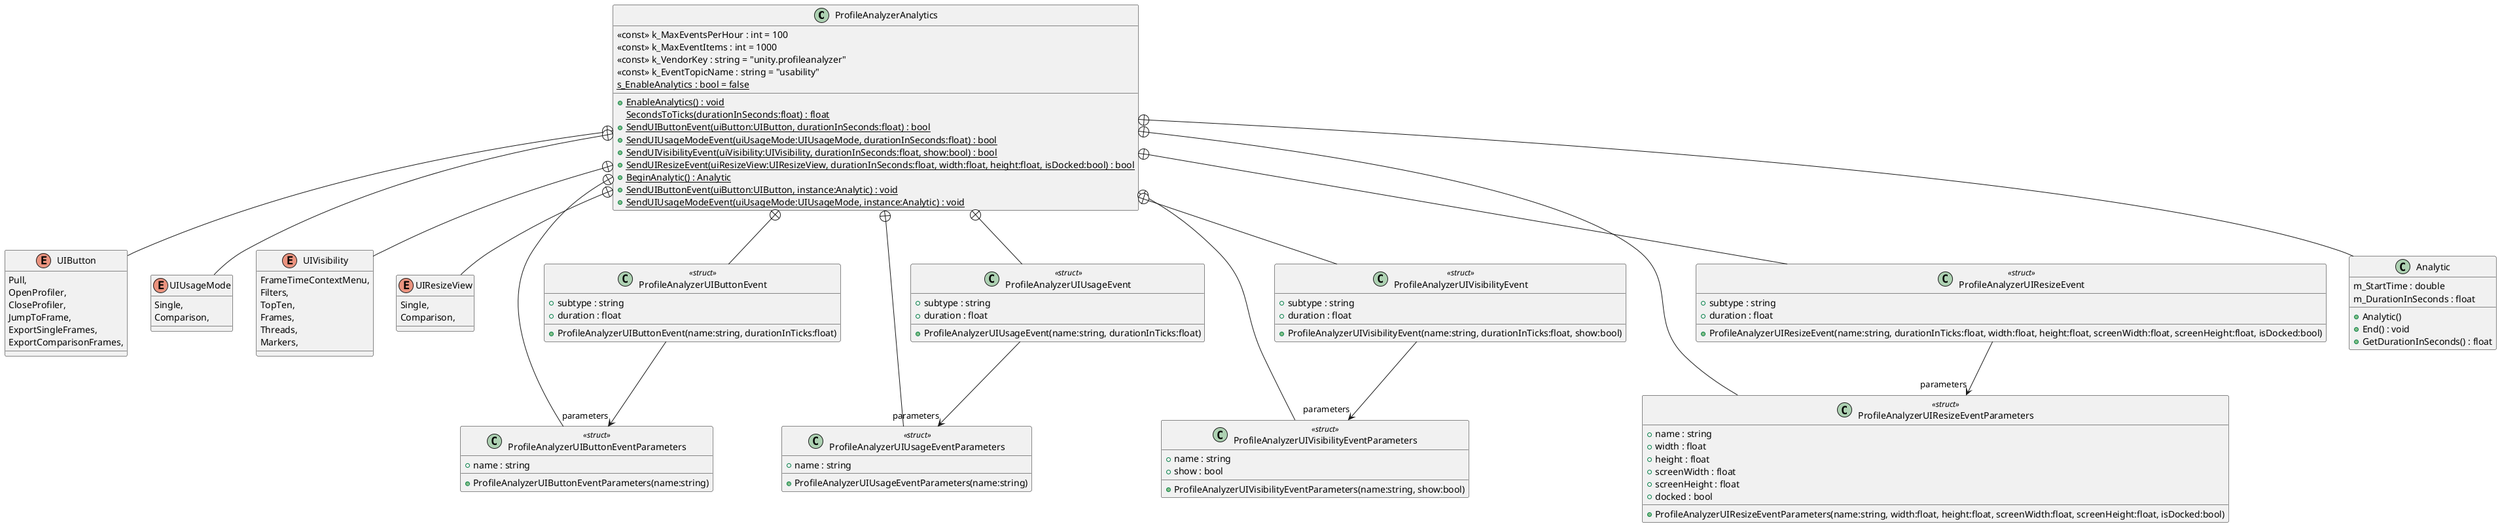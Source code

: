 @startuml
class ProfileAnalyzerAnalytics {
    <<const>> k_MaxEventsPerHour : int = 100
    <<const>> k_MaxEventItems : int = 1000
    <<const>> k_VendorKey : string = "unity.profileanalyzer"
    <<const>> k_EventTopicName : string = "usability"
    {static} s_EnableAnalytics : bool = false
    + {static} EnableAnalytics() : void
    {static} SecondsToTicks(durationInSeconds:float) : float
    + {static} SendUIButtonEvent(uiButton:UIButton, durationInSeconds:float) : bool
    + {static} SendUIUsageModeEvent(uiUsageMode:UIUsageMode, durationInSeconds:float) : bool
    + {static} SendUIVisibilityEvent(uiVisibility:UIVisibility, durationInSeconds:float, show:bool) : bool
    + {static} SendUIResizeEvent(uiResizeView:UIResizeView, durationInSeconds:float, width:float, height:float, isDocked:bool) : bool
    {static} + BeginAnalytic() : Analytic
    {static} + SendUIButtonEvent(uiButton:UIButton, instance:Analytic) : void
    {static} + SendUIUsageModeEvent(uiUsageMode:UIUsageMode, instance:Analytic) : void
}
enum UIButton {
    Pull,
    OpenProfiler,
    CloseProfiler,
    JumpToFrame,
    ExportSingleFrames,
    ExportComparisonFrames,
}
enum UIUsageMode {
    Single,
    Comparison,
}
enum UIVisibility {
    FrameTimeContextMenu,
    Filters,
    TopTen,
    Frames,
    Threads,
    Markers,
}
enum UIResizeView {
    Single,
    Comparison,
}
class ProfileAnalyzerUIButtonEventParameters <<struct>> {
    + name : string
    + ProfileAnalyzerUIButtonEventParameters(name:string)
}
class ProfileAnalyzerUIButtonEvent <<struct>> {
    + ProfileAnalyzerUIButtonEvent(name:string, durationInTicks:float)
    + subtype : string
    + duration : float
}
class ProfileAnalyzerUIUsageEventParameters <<struct>> {
    + name : string
    + ProfileAnalyzerUIUsageEventParameters(name:string)
}
class ProfileAnalyzerUIUsageEvent <<struct>> {
    + ProfileAnalyzerUIUsageEvent(name:string, durationInTicks:float)
    + subtype : string
    + duration : float
}
class ProfileAnalyzerUIVisibilityEventParameters <<struct>> {
    + name : string
    + show : bool
    + ProfileAnalyzerUIVisibilityEventParameters(name:string, show:bool)
}
class ProfileAnalyzerUIVisibilityEvent <<struct>> {
    + ProfileAnalyzerUIVisibilityEvent(name:string, durationInTicks:float, show:bool)
    + subtype : string
    + duration : float
}
class ProfileAnalyzerUIResizeEventParameters <<struct>> {
    + name : string
    + width : float
    + height : float
    + screenWidth : float
    + screenHeight : float
    + docked : bool
    + ProfileAnalyzerUIResizeEventParameters(name:string, width:float, height:float, screenWidth:float, screenHeight:float, isDocked:bool)
}
class ProfileAnalyzerUIResizeEvent <<struct>> {
    + ProfileAnalyzerUIResizeEvent(name:string, durationInTicks:float, width:float, height:float, screenWidth:float, screenHeight:float, isDocked:bool)
    + subtype : string
    + duration : float
}
class Analytic {
    m_StartTime : double
    m_DurationInSeconds : float
    + Analytic()
    + End() : void
    + GetDurationInSeconds() : float
}
ProfileAnalyzerAnalytics +-- UIButton
ProfileAnalyzerAnalytics +-- UIUsageMode
ProfileAnalyzerAnalytics +-- UIVisibility
ProfileAnalyzerAnalytics +-- UIResizeView
ProfileAnalyzerAnalytics +-- ProfileAnalyzerUIButtonEventParameters
ProfileAnalyzerAnalytics +-- ProfileAnalyzerUIButtonEvent
ProfileAnalyzerUIButtonEvent --> "parameters" ProfileAnalyzerUIButtonEventParameters
ProfileAnalyzerAnalytics +-- ProfileAnalyzerUIUsageEventParameters
ProfileAnalyzerAnalytics +-- ProfileAnalyzerUIUsageEvent
ProfileAnalyzerUIUsageEvent --> "parameters" ProfileAnalyzerUIUsageEventParameters
ProfileAnalyzerAnalytics +-- ProfileAnalyzerUIVisibilityEventParameters
ProfileAnalyzerAnalytics +-- ProfileAnalyzerUIVisibilityEvent
ProfileAnalyzerUIVisibilityEvent --> "parameters" ProfileAnalyzerUIVisibilityEventParameters
ProfileAnalyzerAnalytics +-- ProfileAnalyzerUIResizeEventParameters
ProfileAnalyzerAnalytics +-- ProfileAnalyzerUIResizeEvent
ProfileAnalyzerUIResizeEvent --> "parameters" ProfileAnalyzerUIResizeEventParameters
ProfileAnalyzerAnalytics +-- Analytic
@enduml
